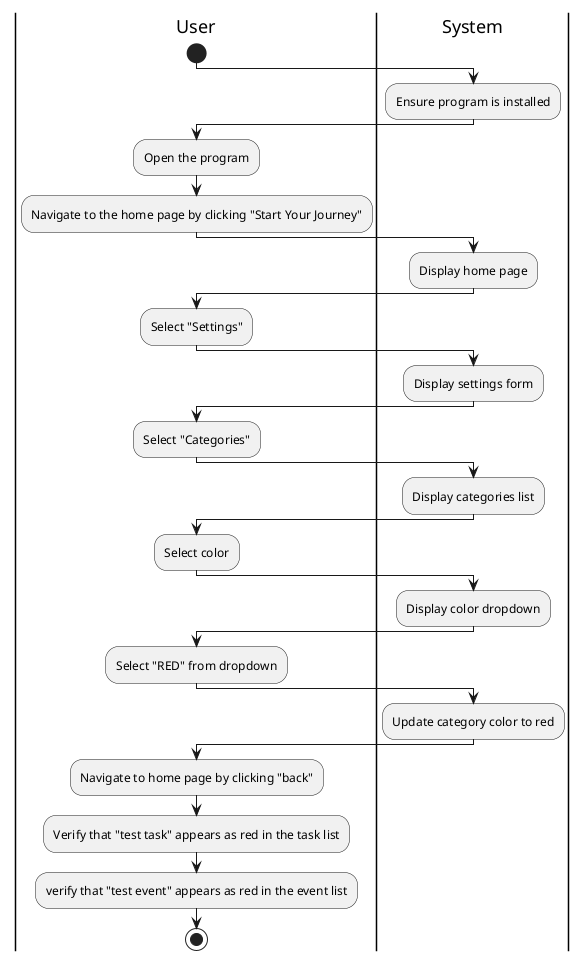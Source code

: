 @startuml
|User|
start

|System|
:Ensure program is installed;

|User|
:Open the program;
:Navigate to the home page by clicking "Start Your Journey";

|System|
:Display home page;

|User|
:Select "Settings";

|System|
:Display settings form;

|User|
:Select "Categories";

|System|
:Display categories list;

|User|
:Select color;

|System|
:Display color dropdown;

|User|
:Select "RED" from dropdown;

|System|
:Update category color to red;

|User|
:Navigate to home page by clicking "back";

|User|
:Verify that "test task" appears as red in the task list;
:verify that "test event" appears as red in the event list;
stop

@enduml
